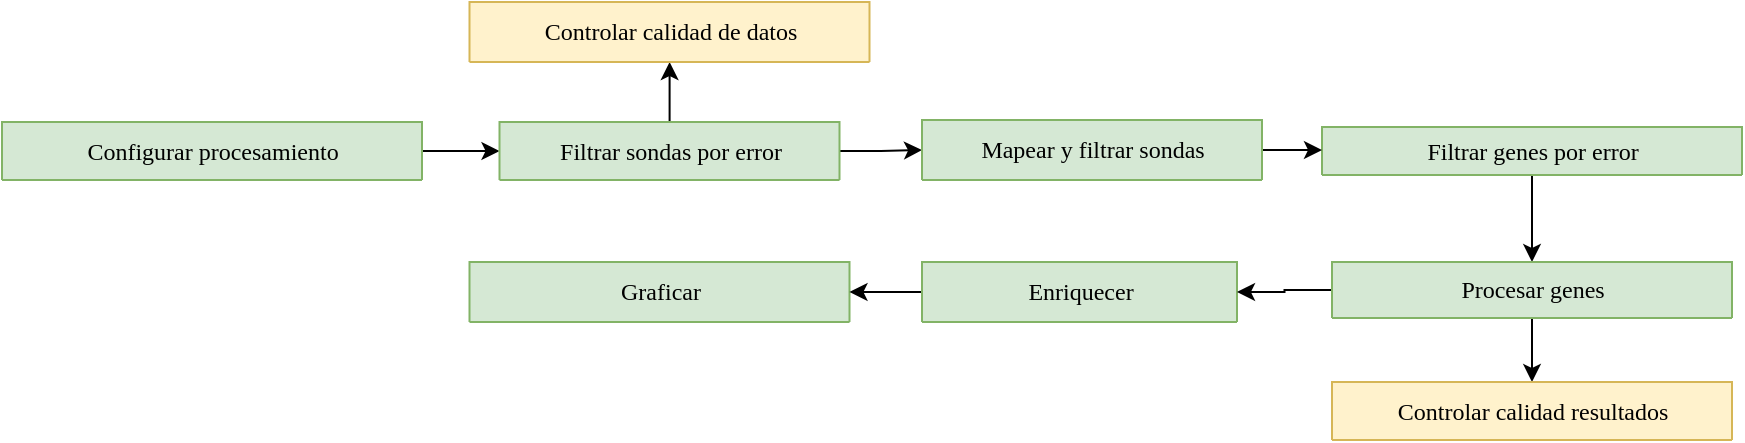 <mxfile version="21.6.5" type="google">
  <diagram name="Page-1" id="b520641d-4fe3-3701-9064-5fc419738815">
    <mxGraphModel grid="1" page="1" gridSize="10" guides="1" tooltips="1" connect="1" arrows="1" fold="1" pageScale="1" pageWidth="1100" pageHeight="850" background="none" math="0" shadow="0">
      <root>
        <mxCell id="0" />
        <mxCell id="1" parent="0" />
        <mxCell id="J5wI7S2JML-e4GqQWwzT-3" style="edgeStyle=orthogonalEdgeStyle;rounded=0;orthogonalLoop=1;jettySize=auto;html=1;" edge="1" parent="1" source="BOw-arjrgK9SXbsuC369-1" target="E_lYnqVRtEGuCz4sBSCE-3">
          <mxGeometry relative="1" as="geometry">
            <Array as="points">
              <mxPoint x="335" y="100" />
            </Array>
          </mxGeometry>
        </mxCell>
        <mxCell id="BOw-arjrgK9SXbsuC369-1" value="Configurar procesamiento" style="swimlane;html=1;fontStyle=0;childLayout=stackLayout;horizontal=1;startSize=29;fillColor=#d5e8d4;horizontalStack=0;resizeParent=1;resizeLast=0;collapsible=1;marginBottom=0;swimlaneFillColor=#ffffff;align=center;rounded=1;shadow=0;comic=0;labelBackgroundColor=none;strokeWidth=1;fontFamily=Verdana;fontSize=12;strokeColor=#82b366;" vertex="1" parent="1">
          <mxGeometry x="30" y="80" width="210" height="29" as="geometry" />
        </mxCell>
        <mxCell id="MkYFagtfYcvfL07DvzLI-6" style="edgeStyle=orthogonalEdgeStyle;rounded=0;orthogonalLoop=1;jettySize=auto;html=1;" edge="1" parent="1" source="6efIbfthWVleyXhkKFmn-6" target="J5wI7S2JML-e4GqQWwzT-13">
          <mxGeometry relative="1" as="geometry" />
        </mxCell>
        <mxCell id="6efIbfthWVleyXhkKFmn-6" value="Filtrar genes por error" style="swimlane;html=1;fontStyle=0;childLayout=stackLayout;horizontal=1;startSize=30;fillColor=#d5e8d4;horizontalStack=0;resizeParent=1;resizeLast=0;collapsible=1;marginBottom=0;swimlaneFillColor=#ffffff;align=center;rounded=1;shadow=0;comic=0;labelBackgroundColor=none;strokeWidth=1;fontFamily=Verdana;fontSize=12;strokeColor=#82b366;" vertex="1" parent="1">
          <mxGeometry x="690" y="82.5" width="210" height="24" as="geometry">
            <mxRectangle x="560" y="340" width="150" height="40" as="alternateBounds" />
          </mxGeometry>
        </mxCell>
        <mxCell id="MkYFagtfYcvfL07DvzLI-5" style="edgeStyle=orthogonalEdgeStyle;rounded=0;orthogonalLoop=1;jettySize=auto;html=1;" edge="1" parent="1" source="E_lYnqVRtEGuCz4sBSCE-3" target="J5wI7S2JML-e4GqQWwzT-4">
          <mxGeometry relative="1" as="geometry" />
        </mxCell>
        <mxCell id="MkYFagtfYcvfL07DvzLI-8" style="edgeStyle=orthogonalEdgeStyle;rounded=0;orthogonalLoop=1;jettySize=auto;html=1;" edge="1" parent="1" source="E_lYnqVRtEGuCz4sBSCE-3" target="E_lYnqVRtEGuCz4sBSCE-46">
          <mxGeometry relative="1" as="geometry" />
        </mxCell>
        <mxCell id="E_lYnqVRtEGuCz4sBSCE-3" value="Filtrar sondas por error" style="swimlane;html=1;fontStyle=0;childLayout=stackLayout;horizontal=1;startSize=29;fillColor=#d5e8d4;horizontalStack=0;resizeParent=1;resizeLast=0;collapsible=1;marginBottom=0;swimlaneFillColor=#ffffff;align=center;rounded=1;shadow=0;comic=0;labelBackgroundColor=none;strokeWidth=1;fontFamily=Verdana;fontSize=12;strokeColor=#82b366;" vertex="1" parent="1">
          <mxGeometry x="278.75" y="80" width="170" height="29" as="geometry" />
        </mxCell>
        <mxCell id="E_lYnqVRtEGuCz4sBSCE-46" value="Controlar calidad de datos" style="swimlane;html=1;fontStyle=0;childLayout=stackLayout;horizontal=1;startSize=30;fillColor=#fff2cc;horizontalStack=0;resizeParent=1;resizeLast=0;collapsible=1;marginBottom=0;swimlaneFillColor=#ffffff;align=center;rounded=1;shadow=0;comic=0;labelBackgroundColor=none;strokeWidth=1;fontFamily=Verdana;fontSize=12;strokeColor=#d6b656;" vertex="1" parent="1">
          <mxGeometry x="263.75" y="20" width="200" height="30" as="geometry" />
        </mxCell>
        <mxCell id="E_lYnqVRtEGuCz4sBSCE-65" value="Graficar" style="swimlane;html=1;fontStyle=0;childLayout=stackLayout;horizontal=1;startSize=30;fillColor=#d5e8d4;horizontalStack=0;resizeParent=1;resizeLast=0;collapsible=1;marginBottom=0;swimlaneFillColor=#ffffff;align=center;rounded=1;shadow=0;comic=0;labelBackgroundColor=none;strokeWidth=1;fontFamily=Verdana;fontSize=12;strokeColor=#82b366;" vertex="1" parent="1">
          <mxGeometry x="263.75" y="150" width="190" height="30" as="geometry">
            <mxRectangle x="560" y="340" width="150" height="40" as="alternateBounds" />
          </mxGeometry>
        </mxCell>
        <mxCell id="MkYFagtfYcvfL07DvzLI-9" style="edgeStyle=orthogonalEdgeStyle;rounded=0;orthogonalLoop=1;jettySize=auto;html=1;" edge="1" parent="1" source="E_lYnqVRtEGuCz4sBSCE-74" target="E_lYnqVRtEGuCz4sBSCE-65">
          <mxGeometry relative="1" as="geometry" />
        </mxCell>
        <mxCell id="E_lYnqVRtEGuCz4sBSCE-74" value="Enriquecer" style="swimlane;html=1;fontStyle=0;childLayout=stackLayout;horizontal=1;startSize=30;fillColor=#d5e8d4;horizontalStack=0;resizeParent=1;resizeLast=0;collapsible=1;marginBottom=0;swimlaneFillColor=#ffffff;align=center;rounded=1;shadow=0;comic=0;labelBackgroundColor=none;strokeWidth=1;fontFamily=Verdana;fontSize=12;strokeColor=#82b366;" vertex="1" parent="1">
          <mxGeometry x="490" y="150" width="157.5" height="30" as="geometry">
            <mxRectangle x="560" y="340" width="150" height="40" as="alternateBounds" />
          </mxGeometry>
        </mxCell>
        <mxCell id="MkYFagtfYcvfL07DvzLI-4" style="edgeStyle=orthogonalEdgeStyle;rounded=0;orthogonalLoop=1;jettySize=auto;html=1;" edge="1" parent="1" source="J5wI7S2JML-e4GqQWwzT-4" target="6efIbfthWVleyXhkKFmn-6">
          <mxGeometry relative="1" as="geometry">
            <Array as="points">
              <mxPoint x="700" y="90" />
            </Array>
          </mxGeometry>
        </mxCell>
        <mxCell id="J5wI7S2JML-e4GqQWwzT-4" value="Mapear y filtrar sondas" style="swimlane;html=1;fontStyle=0;childLayout=stackLayout;horizontal=1;startSize=30;fillColor=#d5e8d4;horizontalStack=0;resizeParent=1;resizeLast=0;collapsible=1;marginBottom=0;swimlaneFillColor=#ffffff;align=center;rounded=1;shadow=0;comic=0;labelBackgroundColor=none;strokeWidth=1;fontFamily=Verdana;fontSize=12;strokeColor=#82b366;" vertex="1" parent="1">
          <mxGeometry x="490" y="79" width="170" height="30" as="geometry" />
        </mxCell>
        <mxCell id="63gvJw7wCzRbycYj9wK5-7" style="edgeStyle=orthogonalEdgeStyle;rounded=0;orthogonalLoop=1;jettySize=auto;html=1;" edge="1" parent="1" source="J5wI7S2JML-e4GqQWwzT-13" target="63gvJw7wCzRbycYj9wK5-1">
          <mxGeometry relative="1" as="geometry" />
        </mxCell>
        <mxCell id="MkYFagtfYcvfL07DvzLI-7" style="edgeStyle=orthogonalEdgeStyle;rounded=0;orthogonalLoop=1;jettySize=auto;html=1;" edge="1" parent="1" source="J5wI7S2JML-e4GqQWwzT-13" target="E_lYnqVRtEGuCz4sBSCE-74">
          <mxGeometry relative="1" as="geometry" />
        </mxCell>
        <mxCell id="J5wI7S2JML-e4GqQWwzT-13" value="Procesar genes" style="swimlane;html=1;fontStyle=0;childLayout=stackLayout;horizontal=1;startSize=30;fillColor=#d5e8d4;horizontalStack=0;resizeParent=1;resizeLast=0;collapsible=1;marginBottom=0;swimlaneFillColor=#ffffff;align=center;rounded=1;shadow=0;comic=0;labelBackgroundColor=none;strokeWidth=1;fontFamily=Verdana;fontSize=12;strokeColor=#82b366;" vertex="1" parent="1">
          <mxGeometry x="695" y="150" width="200" height="28" as="geometry">
            <mxRectangle x="560" y="340" width="150" height="40" as="alternateBounds" />
          </mxGeometry>
        </mxCell>
        <mxCell id="63gvJw7wCzRbycYj9wK5-1" value="Controlar calidad resultados" style="swimlane;html=1;fontStyle=0;childLayout=stackLayout;horizontal=1;startSize=29;fillColor=#fff2cc;horizontalStack=0;resizeParent=1;resizeLast=0;collapsible=1;marginBottom=0;swimlaneFillColor=#ffffff;align=center;rounded=1;shadow=0;comic=0;labelBackgroundColor=none;strokeWidth=1;fontFamily=Verdana;fontSize=12;strokeColor=#d6b656;" vertex="1" parent="1">
          <mxGeometry x="695" y="210" width="200" height="29" as="geometry" />
        </mxCell>
      </root>
    </mxGraphModel>
  </diagram>
</mxfile>
